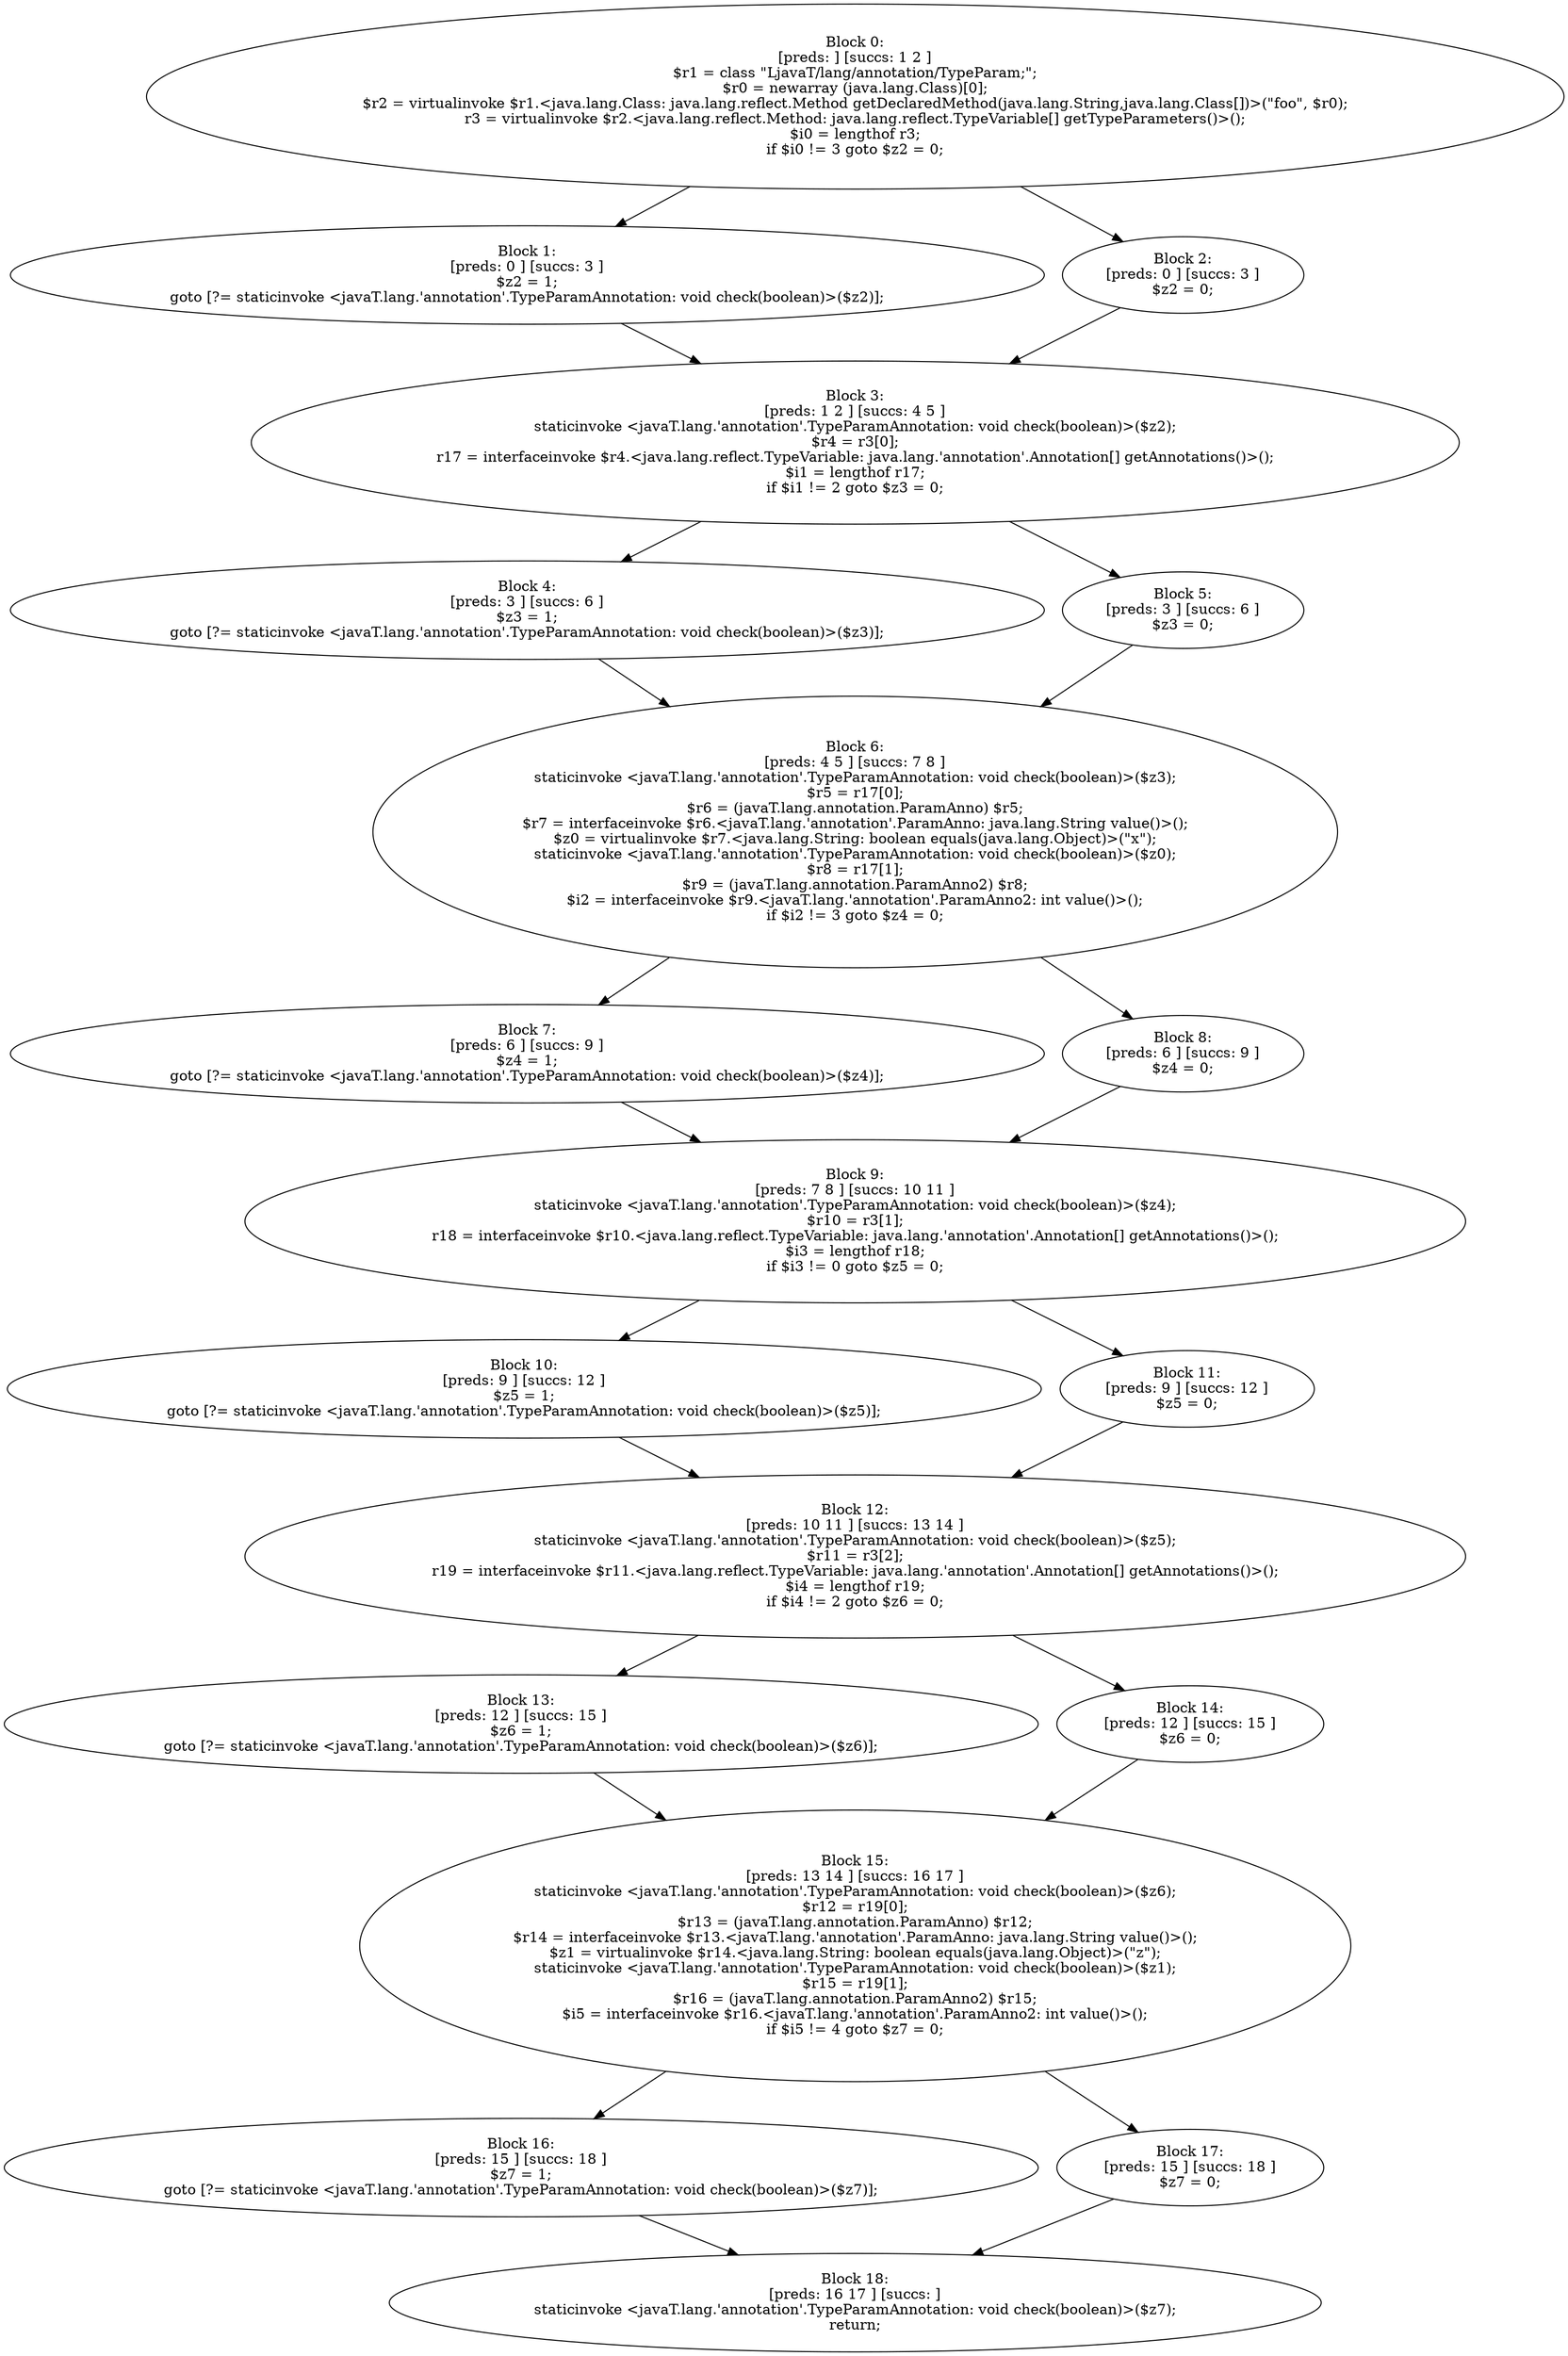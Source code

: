 digraph "unitGraph" {
    "Block 0:
[preds: ] [succs: 1 2 ]
$r1 = class \"LjavaT/lang/annotation/TypeParam;\";
$r0 = newarray (java.lang.Class)[0];
$r2 = virtualinvoke $r1.<java.lang.Class: java.lang.reflect.Method getDeclaredMethod(java.lang.String,java.lang.Class[])>(\"foo\", $r0);
r3 = virtualinvoke $r2.<java.lang.reflect.Method: java.lang.reflect.TypeVariable[] getTypeParameters()>();
$i0 = lengthof r3;
if $i0 != 3 goto $z2 = 0;
"
    "Block 1:
[preds: 0 ] [succs: 3 ]
$z2 = 1;
goto [?= staticinvoke <javaT.lang.'annotation'.TypeParamAnnotation: void check(boolean)>($z2)];
"
    "Block 2:
[preds: 0 ] [succs: 3 ]
$z2 = 0;
"
    "Block 3:
[preds: 1 2 ] [succs: 4 5 ]
staticinvoke <javaT.lang.'annotation'.TypeParamAnnotation: void check(boolean)>($z2);
$r4 = r3[0];
r17 = interfaceinvoke $r4.<java.lang.reflect.TypeVariable: java.lang.'annotation'.Annotation[] getAnnotations()>();
$i1 = lengthof r17;
if $i1 != 2 goto $z3 = 0;
"
    "Block 4:
[preds: 3 ] [succs: 6 ]
$z3 = 1;
goto [?= staticinvoke <javaT.lang.'annotation'.TypeParamAnnotation: void check(boolean)>($z3)];
"
    "Block 5:
[preds: 3 ] [succs: 6 ]
$z3 = 0;
"
    "Block 6:
[preds: 4 5 ] [succs: 7 8 ]
staticinvoke <javaT.lang.'annotation'.TypeParamAnnotation: void check(boolean)>($z3);
$r5 = r17[0];
$r6 = (javaT.lang.annotation.ParamAnno) $r5;
$r7 = interfaceinvoke $r6.<javaT.lang.'annotation'.ParamAnno: java.lang.String value()>();
$z0 = virtualinvoke $r7.<java.lang.String: boolean equals(java.lang.Object)>(\"x\");
staticinvoke <javaT.lang.'annotation'.TypeParamAnnotation: void check(boolean)>($z0);
$r8 = r17[1];
$r9 = (javaT.lang.annotation.ParamAnno2) $r8;
$i2 = interfaceinvoke $r9.<javaT.lang.'annotation'.ParamAnno2: int value()>();
if $i2 != 3 goto $z4 = 0;
"
    "Block 7:
[preds: 6 ] [succs: 9 ]
$z4 = 1;
goto [?= staticinvoke <javaT.lang.'annotation'.TypeParamAnnotation: void check(boolean)>($z4)];
"
    "Block 8:
[preds: 6 ] [succs: 9 ]
$z4 = 0;
"
    "Block 9:
[preds: 7 8 ] [succs: 10 11 ]
staticinvoke <javaT.lang.'annotation'.TypeParamAnnotation: void check(boolean)>($z4);
$r10 = r3[1];
r18 = interfaceinvoke $r10.<java.lang.reflect.TypeVariable: java.lang.'annotation'.Annotation[] getAnnotations()>();
$i3 = lengthof r18;
if $i3 != 0 goto $z5 = 0;
"
    "Block 10:
[preds: 9 ] [succs: 12 ]
$z5 = 1;
goto [?= staticinvoke <javaT.lang.'annotation'.TypeParamAnnotation: void check(boolean)>($z5)];
"
    "Block 11:
[preds: 9 ] [succs: 12 ]
$z5 = 0;
"
    "Block 12:
[preds: 10 11 ] [succs: 13 14 ]
staticinvoke <javaT.lang.'annotation'.TypeParamAnnotation: void check(boolean)>($z5);
$r11 = r3[2];
r19 = interfaceinvoke $r11.<java.lang.reflect.TypeVariable: java.lang.'annotation'.Annotation[] getAnnotations()>();
$i4 = lengthof r19;
if $i4 != 2 goto $z6 = 0;
"
    "Block 13:
[preds: 12 ] [succs: 15 ]
$z6 = 1;
goto [?= staticinvoke <javaT.lang.'annotation'.TypeParamAnnotation: void check(boolean)>($z6)];
"
    "Block 14:
[preds: 12 ] [succs: 15 ]
$z6 = 0;
"
    "Block 15:
[preds: 13 14 ] [succs: 16 17 ]
staticinvoke <javaT.lang.'annotation'.TypeParamAnnotation: void check(boolean)>($z6);
$r12 = r19[0];
$r13 = (javaT.lang.annotation.ParamAnno) $r12;
$r14 = interfaceinvoke $r13.<javaT.lang.'annotation'.ParamAnno: java.lang.String value()>();
$z1 = virtualinvoke $r14.<java.lang.String: boolean equals(java.lang.Object)>(\"z\");
staticinvoke <javaT.lang.'annotation'.TypeParamAnnotation: void check(boolean)>($z1);
$r15 = r19[1];
$r16 = (javaT.lang.annotation.ParamAnno2) $r15;
$i5 = interfaceinvoke $r16.<javaT.lang.'annotation'.ParamAnno2: int value()>();
if $i5 != 4 goto $z7 = 0;
"
    "Block 16:
[preds: 15 ] [succs: 18 ]
$z7 = 1;
goto [?= staticinvoke <javaT.lang.'annotation'.TypeParamAnnotation: void check(boolean)>($z7)];
"
    "Block 17:
[preds: 15 ] [succs: 18 ]
$z7 = 0;
"
    "Block 18:
[preds: 16 17 ] [succs: ]
staticinvoke <javaT.lang.'annotation'.TypeParamAnnotation: void check(boolean)>($z7);
return;
"
    "Block 0:
[preds: ] [succs: 1 2 ]
$r1 = class \"LjavaT/lang/annotation/TypeParam;\";
$r0 = newarray (java.lang.Class)[0];
$r2 = virtualinvoke $r1.<java.lang.Class: java.lang.reflect.Method getDeclaredMethod(java.lang.String,java.lang.Class[])>(\"foo\", $r0);
r3 = virtualinvoke $r2.<java.lang.reflect.Method: java.lang.reflect.TypeVariable[] getTypeParameters()>();
$i0 = lengthof r3;
if $i0 != 3 goto $z2 = 0;
"->"Block 1:
[preds: 0 ] [succs: 3 ]
$z2 = 1;
goto [?= staticinvoke <javaT.lang.'annotation'.TypeParamAnnotation: void check(boolean)>($z2)];
";
    "Block 0:
[preds: ] [succs: 1 2 ]
$r1 = class \"LjavaT/lang/annotation/TypeParam;\";
$r0 = newarray (java.lang.Class)[0];
$r2 = virtualinvoke $r1.<java.lang.Class: java.lang.reflect.Method getDeclaredMethod(java.lang.String,java.lang.Class[])>(\"foo\", $r0);
r3 = virtualinvoke $r2.<java.lang.reflect.Method: java.lang.reflect.TypeVariable[] getTypeParameters()>();
$i0 = lengthof r3;
if $i0 != 3 goto $z2 = 0;
"->"Block 2:
[preds: 0 ] [succs: 3 ]
$z2 = 0;
";
    "Block 1:
[preds: 0 ] [succs: 3 ]
$z2 = 1;
goto [?= staticinvoke <javaT.lang.'annotation'.TypeParamAnnotation: void check(boolean)>($z2)];
"->"Block 3:
[preds: 1 2 ] [succs: 4 5 ]
staticinvoke <javaT.lang.'annotation'.TypeParamAnnotation: void check(boolean)>($z2);
$r4 = r3[0];
r17 = interfaceinvoke $r4.<java.lang.reflect.TypeVariable: java.lang.'annotation'.Annotation[] getAnnotations()>();
$i1 = lengthof r17;
if $i1 != 2 goto $z3 = 0;
";
    "Block 2:
[preds: 0 ] [succs: 3 ]
$z2 = 0;
"->"Block 3:
[preds: 1 2 ] [succs: 4 5 ]
staticinvoke <javaT.lang.'annotation'.TypeParamAnnotation: void check(boolean)>($z2);
$r4 = r3[0];
r17 = interfaceinvoke $r4.<java.lang.reflect.TypeVariable: java.lang.'annotation'.Annotation[] getAnnotations()>();
$i1 = lengthof r17;
if $i1 != 2 goto $z3 = 0;
";
    "Block 3:
[preds: 1 2 ] [succs: 4 5 ]
staticinvoke <javaT.lang.'annotation'.TypeParamAnnotation: void check(boolean)>($z2);
$r4 = r3[0];
r17 = interfaceinvoke $r4.<java.lang.reflect.TypeVariable: java.lang.'annotation'.Annotation[] getAnnotations()>();
$i1 = lengthof r17;
if $i1 != 2 goto $z3 = 0;
"->"Block 4:
[preds: 3 ] [succs: 6 ]
$z3 = 1;
goto [?= staticinvoke <javaT.lang.'annotation'.TypeParamAnnotation: void check(boolean)>($z3)];
";
    "Block 3:
[preds: 1 2 ] [succs: 4 5 ]
staticinvoke <javaT.lang.'annotation'.TypeParamAnnotation: void check(boolean)>($z2);
$r4 = r3[0];
r17 = interfaceinvoke $r4.<java.lang.reflect.TypeVariable: java.lang.'annotation'.Annotation[] getAnnotations()>();
$i1 = lengthof r17;
if $i1 != 2 goto $z3 = 0;
"->"Block 5:
[preds: 3 ] [succs: 6 ]
$z3 = 0;
";
    "Block 4:
[preds: 3 ] [succs: 6 ]
$z3 = 1;
goto [?= staticinvoke <javaT.lang.'annotation'.TypeParamAnnotation: void check(boolean)>($z3)];
"->"Block 6:
[preds: 4 5 ] [succs: 7 8 ]
staticinvoke <javaT.lang.'annotation'.TypeParamAnnotation: void check(boolean)>($z3);
$r5 = r17[0];
$r6 = (javaT.lang.annotation.ParamAnno) $r5;
$r7 = interfaceinvoke $r6.<javaT.lang.'annotation'.ParamAnno: java.lang.String value()>();
$z0 = virtualinvoke $r7.<java.lang.String: boolean equals(java.lang.Object)>(\"x\");
staticinvoke <javaT.lang.'annotation'.TypeParamAnnotation: void check(boolean)>($z0);
$r8 = r17[1];
$r9 = (javaT.lang.annotation.ParamAnno2) $r8;
$i2 = interfaceinvoke $r9.<javaT.lang.'annotation'.ParamAnno2: int value()>();
if $i2 != 3 goto $z4 = 0;
";
    "Block 5:
[preds: 3 ] [succs: 6 ]
$z3 = 0;
"->"Block 6:
[preds: 4 5 ] [succs: 7 8 ]
staticinvoke <javaT.lang.'annotation'.TypeParamAnnotation: void check(boolean)>($z3);
$r5 = r17[0];
$r6 = (javaT.lang.annotation.ParamAnno) $r5;
$r7 = interfaceinvoke $r6.<javaT.lang.'annotation'.ParamAnno: java.lang.String value()>();
$z0 = virtualinvoke $r7.<java.lang.String: boolean equals(java.lang.Object)>(\"x\");
staticinvoke <javaT.lang.'annotation'.TypeParamAnnotation: void check(boolean)>($z0);
$r8 = r17[1];
$r9 = (javaT.lang.annotation.ParamAnno2) $r8;
$i2 = interfaceinvoke $r9.<javaT.lang.'annotation'.ParamAnno2: int value()>();
if $i2 != 3 goto $z4 = 0;
";
    "Block 6:
[preds: 4 5 ] [succs: 7 8 ]
staticinvoke <javaT.lang.'annotation'.TypeParamAnnotation: void check(boolean)>($z3);
$r5 = r17[0];
$r6 = (javaT.lang.annotation.ParamAnno) $r5;
$r7 = interfaceinvoke $r6.<javaT.lang.'annotation'.ParamAnno: java.lang.String value()>();
$z0 = virtualinvoke $r7.<java.lang.String: boolean equals(java.lang.Object)>(\"x\");
staticinvoke <javaT.lang.'annotation'.TypeParamAnnotation: void check(boolean)>($z0);
$r8 = r17[1];
$r9 = (javaT.lang.annotation.ParamAnno2) $r8;
$i2 = interfaceinvoke $r9.<javaT.lang.'annotation'.ParamAnno2: int value()>();
if $i2 != 3 goto $z4 = 0;
"->"Block 7:
[preds: 6 ] [succs: 9 ]
$z4 = 1;
goto [?= staticinvoke <javaT.lang.'annotation'.TypeParamAnnotation: void check(boolean)>($z4)];
";
    "Block 6:
[preds: 4 5 ] [succs: 7 8 ]
staticinvoke <javaT.lang.'annotation'.TypeParamAnnotation: void check(boolean)>($z3);
$r5 = r17[0];
$r6 = (javaT.lang.annotation.ParamAnno) $r5;
$r7 = interfaceinvoke $r6.<javaT.lang.'annotation'.ParamAnno: java.lang.String value()>();
$z0 = virtualinvoke $r7.<java.lang.String: boolean equals(java.lang.Object)>(\"x\");
staticinvoke <javaT.lang.'annotation'.TypeParamAnnotation: void check(boolean)>($z0);
$r8 = r17[1];
$r9 = (javaT.lang.annotation.ParamAnno2) $r8;
$i2 = interfaceinvoke $r9.<javaT.lang.'annotation'.ParamAnno2: int value()>();
if $i2 != 3 goto $z4 = 0;
"->"Block 8:
[preds: 6 ] [succs: 9 ]
$z4 = 0;
";
    "Block 7:
[preds: 6 ] [succs: 9 ]
$z4 = 1;
goto [?= staticinvoke <javaT.lang.'annotation'.TypeParamAnnotation: void check(boolean)>($z4)];
"->"Block 9:
[preds: 7 8 ] [succs: 10 11 ]
staticinvoke <javaT.lang.'annotation'.TypeParamAnnotation: void check(boolean)>($z4);
$r10 = r3[1];
r18 = interfaceinvoke $r10.<java.lang.reflect.TypeVariable: java.lang.'annotation'.Annotation[] getAnnotations()>();
$i3 = lengthof r18;
if $i3 != 0 goto $z5 = 0;
";
    "Block 8:
[preds: 6 ] [succs: 9 ]
$z4 = 0;
"->"Block 9:
[preds: 7 8 ] [succs: 10 11 ]
staticinvoke <javaT.lang.'annotation'.TypeParamAnnotation: void check(boolean)>($z4);
$r10 = r3[1];
r18 = interfaceinvoke $r10.<java.lang.reflect.TypeVariable: java.lang.'annotation'.Annotation[] getAnnotations()>();
$i3 = lengthof r18;
if $i3 != 0 goto $z5 = 0;
";
    "Block 9:
[preds: 7 8 ] [succs: 10 11 ]
staticinvoke <javaT.lang.'annotation'.TypeParamAnnotation: void check(boolean)>($z4);
$r10 = r3[1];
r18 = interfaceinvoke $r10.<java.lang.reflect.TypeVariable: java.lang.'annotation'.Annotation[] getAnnotations()>();
$i3 = lengthof r18;
if $i3 != 0 goto $z5 = 0;
"->"Block 10:
[preds: 9 ] [succs: 12 ]
$z5 = 1;
goto [?= staticinvoke <javaT.lang.'annotation'.TypeParamAnnotation: void check(boolean)>($z5)];
";
    "Block 9:
[preds: 7 8 ] [succs: 10 11 ]
staticinvoke <javaT.lang.'annotation'.TypeParamAnnotation: void check(boolean)>($z4);
$r10 = r3[1];
r18 = interfaceinvoke $r10.<java.lang.reflect.TypeVariable: java.lang.'annotation'.Annotation[] getAnnotations()>();
$i3 = lengthof r18;
if $i3 != 0 goto $z5 = 0;
"->"Block 11:
[preds: 9 ] [succs: 12 ]
$z5 = 0;
";
    "Block 10:
[preds: 9 ] [succs: 12 ]
$z5 = 1;
goto [?= staticinvoke <javaT.lang.'annotation'.TypeParamAnnotation: void check(boolean)>($z5)];
"->"Block 12:
[preds: 10 11 ] [succs: 13 14 ]
staticinvoke <javaT.lang.'annotation'.TypeParamAnnotation: void check(boolean)>($z5);
$r11 = r3[2];
r19 = interfaceinvoke $r11.<java.lang.reflect.TypeVariable: java.lang.'annotation'.Annotation[] getAnnotations()>();
$i4 = lengthof r19;
if $i4 != 2 goto $z6 = 0;
";
    "Block 11:
[preds: 9 ] [succs: 12 ]
$z5 = 0;
"->"Block 12:
[preds: 10 11 ] [succs: 13 14 ]
staticinvoke <javaT.lang.'annotation'.TypeParamAnnotation: void check(boolean)>($z5);
$r11 = r3[2];
r19 = interfaceinvoke $r11.<java.lang.reflect.TypeVariable: java.lang.'annotation'.Annotation[] getAnnotations()>();
$i4 = lengthof r19;
if $i4 != 2 goto $z6 = 0;
";
    "Block 12:
[preds: 10 11 ] [succs: 13 14 ]
staticinvoke <javaT.lang.'annotation'.TypeParamAnnotation: void check(boolean)>($z5);
$r11 = r3[2];
r19 = interfaceinvoke $r11.<java.lang.reflect.TypeVariable: java.lang.'annotation'.Annotation[] getAnnotations()>();
$i4 = lengthof r19;
if $i4 != 2 goto $z6 = 0;
"->"Block 13:
[preds: 12 ] [succs: 15 ]
$z6 = 1;
goto [?= staticinvoke <javaT.lang.'annotation'.TypeParamAnnotation: void check(boolean)>($z6)];
";
    "Block 12:
[preds: 10 11 ] [succs: 13 14 ]
staticinvoke <javaT.lang.'annotation'.TypeParamAnnotation: void check(boolean)>($z5);
$r11 = r3[2];
r19 = interfaceinvoke $r11.<java.lang.reflect.TypeVariable: java.lang.'annotation'.Annotation[] getAnnotations()>();
$i4 = lengthof r19;
if $i4 != 2 goto $z6 = 0;
"->"Block 14:
[preds: 12 ] [succs: 15 ]
$z6 = 0;
";
    "Block 13:
[preds: 12 ] [succs: 15 ]
$z6 = 1;
goto [?= staticinvoke <javaT.lang.'annotation'.TypeParamAnnotation: void check(boolean)>($z6)];
"->"Block 15:
[preds: 13 14 ] [succs: 16 17 ]
staticinvoke <javaT.lang.'annotation'.TypeParamAnnotation: void check(boolean)>($z6);
$r12 = r19[0];
$r13 = (javaT.lang.annotation.ParamAnno) $r12;
$r14 = interfaceinvoke $r13.<javaT.lang.'annotation'.ParamAnno: java.lang.String value()>();
$z1 = virtualinvoke $r14.<java.lang.String: boolean equals(java.lang.Object)>(\"z\");
staticinvoke <javaT.lang.'annotation'.TypeParamAnnotation: void check(boolean)>($z1);
$r15 = r19[1];
$r16 = (javaT.lang.annotation.ParamAnno2) $r15;
$i5 = interfaceinvoke $r16.<javaT.lang.'annotation'.ParamAnno2: int value()>();
if $i5 != 4 goto $z7 = 0;
";
    "Block 14:
[preds: 12 ] [succs: 15 ]
$z6 = 0;
"->"Block 15:
[preds: 13 14 ] [succs: 16 17 ]
staticinvoke <javaT.lang.'annotation'.TypeParamAnnotation: void check(boolean)>($z6);
$r12 = r19[0];
$r13 = (javaT.lang.annotation.ParamAnno) $r12;
$r14 = interfaceinvoke $r13.<javaT.lang.'annotation'.ParamAnno: java.lang.String value()>();
$z1 = virtualinvoke $r14.<java.lang.String: boolean equals(java.lang.Object)>(\"z\");
staticinvoke <javaT.lang.'annotation'.TypeParamAnnotation: void check(boolean)>($z1);
$r15 = r19[1];
$r16 = (javaT.lang.annotation.ParamAnno2) $r15;
$i5 = interfaceinvoke $r16.<javaT.lang.'annotation'.ParamAnno2: int value()>();
if $i5 != 4 goto $z7 = 0;
";
    "Block 15:
[preds: 13 14 ] [succs: 16 17 ]
staticinvoke <javaT.lang.'annotation'.TypeParamAnnotation: void check(boolean)>($z6);
$r12 = r19[0];
$r13 = (javaT.lang.annotation.ParamAnno) $r12;
$r14 = interfaceinvoke $r13.<javaT.lang.'annotation'.ParamAnno: java.lang.String value()>();
$z1 = virtualinvoke $r14.<java.lang.String: boolean equals(java.lang.Object)>(\"z\");
staticinvoke <javaT.lang.'annotation'.TypeParamAnnotation: void check(boolean)>($z1);
$r15 = r19[1];
$r16 = (javaT.lang.annotation.ParamAnno2) $r15;
$i5 = interfaceinvoke $r16.<javaT.lang.'annotation'.ParamAnno2: int value()>();
if $i5 != 4 goto $z7 = 0;
"->"Block 16:
[preds: 15 ] [succs: 18 ]
$z7 = 1;
goto [?= staticinvoke <javaT.lang.'annotation'.TypeParamAnnotation: void check(boolean)>($z7)];
";
    "Block 15:
[preds: 13 14 ] [succs: 16 17 ]
staticinvoke <javaT.lang.'annotation'.TypeParamAnnotation: void check(boolean)>($z6);
$r12 = r19[0];
$r13 = (javaT.lang.annotation.ParamAnno) $r12;
$r14 = interfaceinvoke $r13.<javaT.lang.'annotation'.ParamAnno: java.lang.String value()>();
$z1 = virtualinvoke $r14.<java.lang.String: boolean equals(java.lang.Object)>(\"z\");
staticinvoke <javaT.lang.'annotation'.TypeParamAnnotation: void check(boolean)>($z1);
$r15 = r19[1];
$r16 = (javaT.lang.annotation.ParamAnno2) $r15;
$i5 = interfaceinvoke $r16.<javaT.lang.'annotation'.ParamAnno2: int value()>();
if $i5 != 4 goto $z7 = 0;
"->"Block 17:
[preds: 15 ] [succs: 18 ]
$z7 = 0;
";
    "Block 16:
[preds: 15 ] [succs: 18 ]
$z7 = 1;
goto [?= staticinvoke <javaT.lang.'annotation'.TypeParamAnnotation: void check(boolean)>($z7)];
"->"Block 18:
[preds: 16 17 ] [succs: ]
staticinvoke <javaT.lang.'annotation'.TypeParamAnnotation: void check(boolean)>($z7);
return;
";
    "Block 17:
[preds: 15 ] [succs: 18 ]
$z7 = 0;
"->"Block 18:
[preds: 16 17 ] [succs: ]
staticinvoke <javaT.lang.'annotation'.TypeParamAnnotation: void check(boolean)>($z7);
return;
";
}
